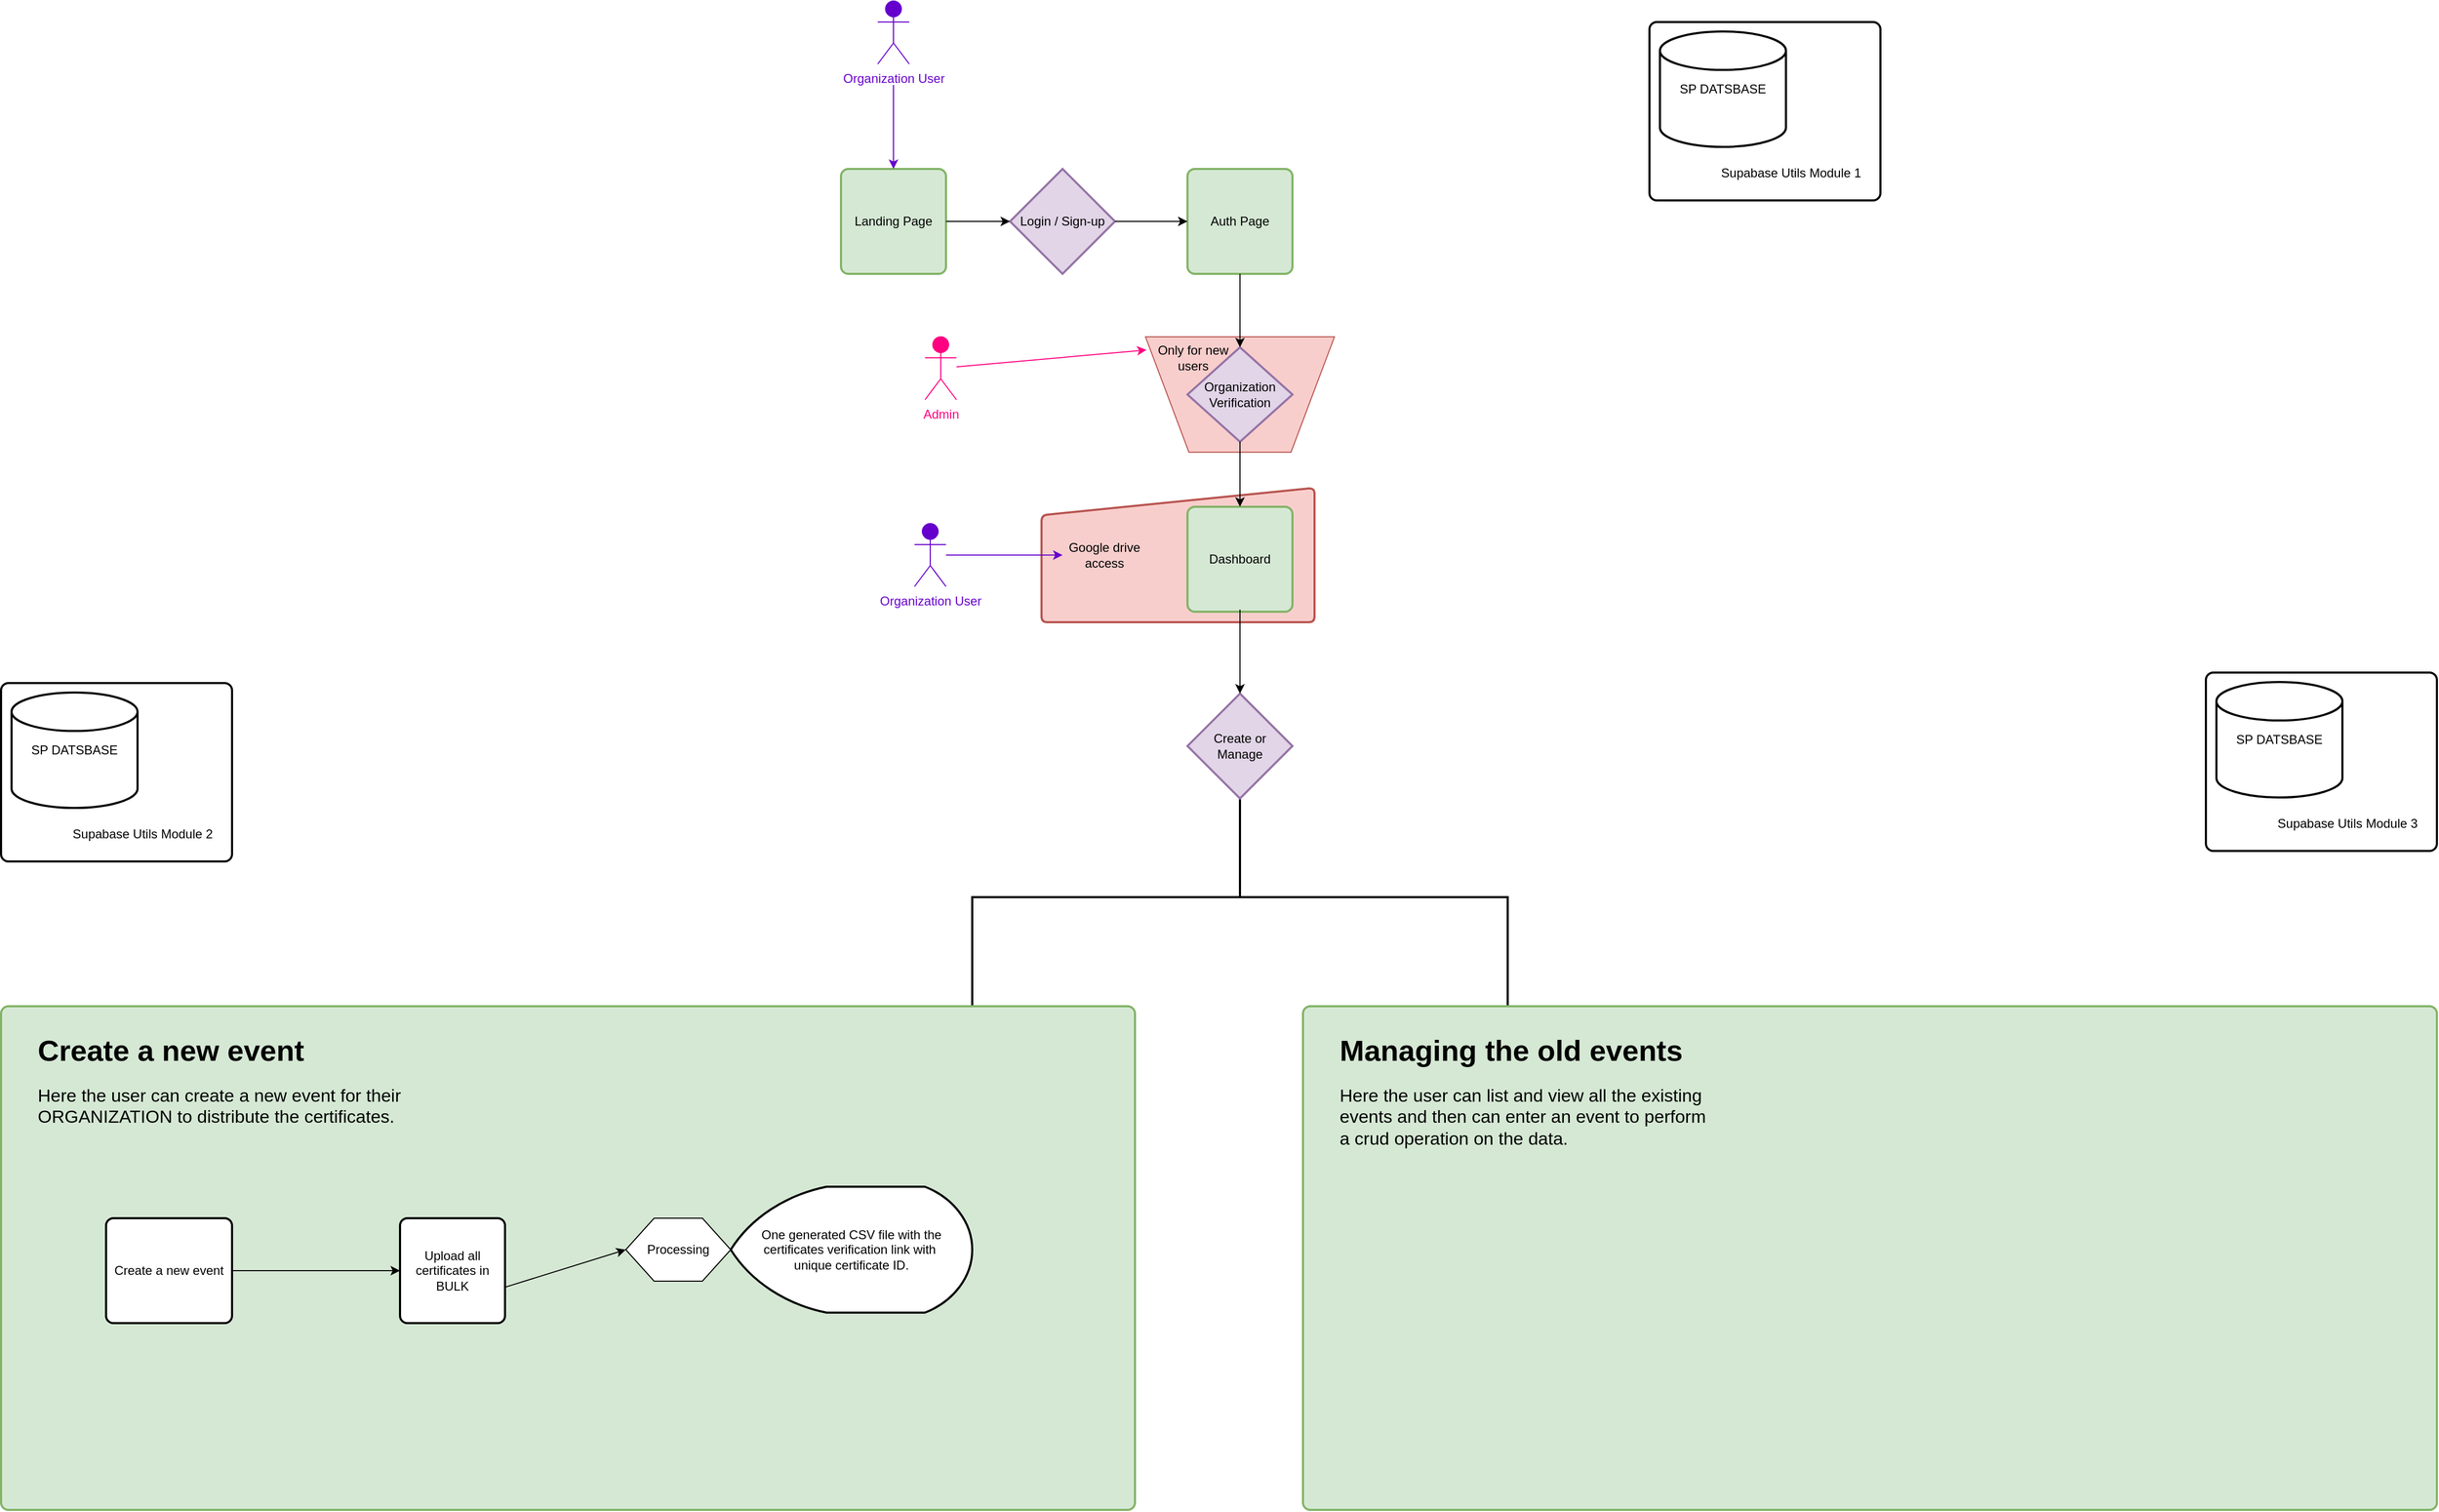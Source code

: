 <mxfile version="21.6.8" type="github">
  <diagram name="Page-1" id="26jy-_EbFpemDyZncVNP">
    <mxGraphModel dx="4080" dy="1773" grid="1" gridSize="10" guides="1" tooltips="1" connect="1" arrows="1" fold="1" page="1" pageScale="1" pageWidth="850" pageHeight="1100" math="0" shadow="0">
      <root>
        <mxCell id="0" />
        <mxCell id="1" parent="0" />
        <mxCell id="amVTXd0eAMOSNDRmJKCI-18" value="" style="rounded=1;whiteSpace=wrap;html=1;absoluteArcSize=1;arcSize=14;strokeWidth=2;" vertex="1" parent="1">
          <mxGeometry x="-720" y="840" width="220" height="170" as="geometry" />
        </mxCell>
        <mxCell id="amVTXd0eAMOSNDRmJKCI-4" value="" style="html=1;strokeWidth=2;shape=manualInput;whiteSpace=wrap;rounded=1;size=26;arcSize=11;fillColor=#f8cecc;strokeColor=#b85450;" vertex="1" parent="1">
          <mxGeometry x="271" y="654" width="260" height="128" as="geometry" />
        </mxCell>
        <mxCell id="l8xyqsgmn4kDfwOyuNhK-28" value="" style="verticalLabelPosition=middle;verticalAlign=middle;html=1;shape=trapezoid;perimeter=trapezoidPerimeter;whiteSpace=wrap;size=0.23;arcSize=10;flipV=1;labelPosition=center;align=center;fillColor=#f8cecc;strokeColor=#b85450;" parent="1" vertex="1">
          <mxGeometry x="370" y="510" width="180" height="110" as="geometry" />
        </mxCell>
        <mxCell id="l8xyqsgmn4kDfwOyuNhK-1" value="Landing Page" style="rounded=1;whiteSpace=wrap;html=1;absoluteArcSize=1;arcSize=14;strokeWidth=2;fillColor=#d5e8d4;strokeColor=#82b366;" parent="1" vertex="1">
          <mxGeometry x="80" y="350" width="100" height="100" as="geometry" />
        </mxCell>
        <mxCell id="l8xyqsgmn4kDfwOyuNhK-2" value="Auth Page" style="rounded=1;whiteSpace=wrap;html=1;absoluteArcSize=1;arcSize=14;strokeWidth=2;fillColor=#d5e8d4;strokeColor=#82b366;" parent="1" vertex="1">
          <mxGeometry x="410" y="350" width="100" height="100" as="geometry" />
        </mxCell>
        <mxCell id="l8xyqsgmn4kDfwOyuNhK-3" value="Dashboard" style="rounded=1;whiteSpace=wrap;html=1;absoluteArcSize=1;arcSize=14;strokeWidth=2;fillColor=#d5e8d4;strokeColor=#82b366;" parent="1" vertex="1">
          <mxGeometry x="410" y="672" width="100" height="100" as="geometry" />
        </mxCell>
        <mxCell id="l8xyqsgmn4kDfwOyuNhK-4" value="Login / Sign-up" style="strokeWidth=2;html=1;shape=mxgraph.flowchart.decision;whiteSpace=wrap;fillColor=#e1d5e7;strokeColor=#9673a6;" parent="1" vertex="1">
          <mxGeometry x="241" y="350" width="100" height="100" as="geometry" />
        </mxCell>
        <mxCell id="l8xyqsgmn4kDfwOyuNhK-8" value="" style="endArrow=classic;html=1;rounded=0;exitX=1;exitY=0.5;exitDx=0;exitDy=0;exitPerimeter=0;entryX=0;entryY=0.5;entryDx=0;entryDy=0;" parent="1" source="l8xyqsgmn4kDfwOyuNhK-4" target="l8xyqsgmn4kDfwOyuNhK-2" edge="1">
          <mxGeometry width="50" height="50" relative="1" as="geometry">
            <mxPoint x="450" y="430" as="sourcePoint" />
            <mxPoint x="500" y="380" as="targetPoint" />
          </mxGeometry>
        </mxCell>
        <mxCell id="l8xyqsgmn4kDfwOyuNhK-9" value="" style="endArrow=classic;html=1;rounded=0;entryX=0;entryY=0.5;entryDx=0;entryDy=0;entryPerimeter=0;" parent="1" source="l8xyqsgmn4kDfwOyuNhK-1" target="l8xyqsgmn4kDfwOyuNhK-4" edge="1">
          <mxGeometry width="50" height="50" relative="1" as="geometry">
            <mxPoint x="450" y="430" as="sourcePoint" />
            <mxPoint x="500" y="380" as="targetPoint" />
          </mxGeometry>
        </mxCell>
        <mxCell id="l8xyqsgmn4kDfwOyuNhK-11" value="Organization Verification" style="rhombus;whiteSpace=wrap;html=1;fillColor=#e1d5e7;strokeColor=#9673a6;shadow=0;strokeWidth=2;" parent="1" vertex="1">
          <mxGeometry x="410" y="520" width="100" height="90" as="geometry" />
        </mxCell>
        <mxCell id="l8xyqsgmn4kDfwOyuNhK-12" value="" style="endArrow=classic;html=1;rounded=0;entryX=0.5;entryY=0;entryDx=0;entryDy=0;exitX=0.5;exitY=1;exitDx=0;exitDy=0;" parent="1" source="l8xyqsgmn4kDfwOyuNhK-2" target="l8xyqsgmn4kDfwOyuNhK-11" edge="1">
          <mxGeometry width="50" height="50" relative="1" as="geometry">
            <mxPoint x="400" y="470" as="sourcePoint" />
            <mxPoint x="450" y="420" as="targetPoint" />
          </mxGeometry>
        </mxCell>
        <mxCell id="l8xyqsgmn4kDfwOyuNhK-13" value="" style="endArrow=classic;html=1;rounded=0;entryX=0.5;entryY=0;entryDx=0;entryDy=0;exitX=0.5;exitY=1;exitDx=0;exitDy=0;" parent="1" source="l8xyqsgmn4kDfwOyuNhK-11" target="l8xyqsgmn4kDfwOyuNhK-3" edge="1">
          <mxGeometry width="50" height="50" relative="1" as="geometry">
            <mxPoint x="470" y="550" as="sourcePoint" />
            <mxPoint x="520" y="500" as="targetPoint" />
          </mxGeometry>
        </mxCell>
        <mxCell id="l8xyqsgmn4kDfwOyuNhK-14" value="Organization User" style="shape=umlActor;verticalLabelPosition=bottom;verticalAlign=top;html=1;outlineConnect=0;fillColor=#6600CC;strokeColor=#6600CC;fontColor=#6600CC;labelBackgroundColor=default;" parent="1" vertex="1">
          <mxGeometry x="115" y="190" width="30" height="60" as="geometry" />
        </mxCell>
        <mxCell id="l8xyqsgmn4kDfwOyuNhK-15" value="" style="endArrow=classic;html=1;rounded=0;entryX=0.5;entryY=0;entryDx=0;entryDy=0;strokeColor=#6600CC;" parent="1" target="l8xyqsgmn4kDfwOyuNhK-1" edge="1">
          <mxGeometry width="50" height="50" relative="1" as="geometry">
            <mxPoint x="130" y="270" as="sourcePoint" />
            <mxPoint x="370" y="180" as="targetPoint" />
          </mxGeometry>
        </mxCell>
        <mxCell id="l8xyqsgmn4kDfwOyuNhK-18" value="" style="strokeWidth=2;html=1;shape=mxgraph.flowchart.annotation_2;align=left;labelPosition=right;pointerEvents=1;direction=south;" parent="1" vertex="1">
          <mxGeometry x="205" y="940" width="510" height="208" as="geometry" />
        </mxCell>
        <mxCell id="l8xyqsgmn4kDfwOyuNhK-19" value="" style="rounded=1;whiteSpace=wrap;html=1;absoluteArcSize=1;arcSize=14;strokeWidth=2;fillColor=#d5e8d4;strokeColor=#82b366;" parent="1" vertex="1">
          <mxGeometry x="-720" y="1148" width="1080" height="480" as="geometry" />
        </mxCell>
        <mxCell id="l8xyqsgmn4kDfwOyuNhK-20" value="" style="rounded=1;whiteSpace=wrap;html=1;absoluteArcSize=1;arcSize=14;strokeWidth=2;fillColor=#d5e8d4;strokeColor=#82b366;" parent="1" vertex="1">
          <mxGeometry x="520" y="1148" width="1080" height="480" as="geometry" />
        </mxCell>
        <mxCell id="l8xyqsgmn4kDfwOyuNhK-21" value="&lt;h1&gt;&lt;font style=&quot;font-size: 28px;&quot;&gt;Managing the old events&lt;/font&gt;&lt;/h1&gt;&lt;p&gt;&lt;font style=&quot;font-size: 17px;&quot;&gt;Here the user can list and view all the existing events and then can enter an event to perform a crud operation on the data.&lt;/font&gt;&lt;/p&gt;" style="text;html=1;strokeColor=none;fillColor=none;spacing=5;spacingTop=-20;whiteSpace=wrap;overflow=hidden;rounded=0;" parent="1" vertex="1">
          <mxGeometry x="550" y="1168" width="360" height="122" as="geometry" />
        </mxCell>
        <mxCell id="l8xyqsgmn4kDfwOyuNhK-22" value="&lt;h1&gt;&lt;font style=&quot;font-size: 28px;&quot;&gt;Create a new event&lt;/font&gt;&lt;/h1&gt;&lt;p&gt;&lt;font style=&quot;font-size: 17px;&quot;&gt;Here the user can create a new event for their ORGANIZATION to distribute the certificates.&lt;/font&gt;&lt;/p&gt;" style="text;html=1;strokeColor=none;fillColor=none;spacing=5;spacingTop=-20;whiteSpace=wrap;overflow=hidden;rounded=0;" parent="1" vertex="1">
          <mxGeometry x="-690" y="1168" width="360" height="102" as="geometry" />
        </mxCell>
        <mxCell id="l8xyqsgmn4kDfwOyuNhK-24" value="&lt;font style=&quot;font-size: 12px;&quot;&gt;Create or&lt;br&gt;Manage&lt;/font&gt;" style="strokeWidth=2;html=1;shape=mxgraph.flowchart.decision;whiteSpace=wrap;fillColor=#e1d5e7;strokeColor=#9673a6;" parent="1" vertex="1">
          <mxGeometry x="410" y="850" width="100" height="100" as="geometry" />
        </mxCell>
        <mxCell id="l8xyqsgmn4kDfwOyuNhK-27" value="" style="endArrow=classic;html=1;rounded=0;entryX=0.5;entryY=0;entryDx=0;entryDy=0;entryPerimeter=0;" parent="1" target="l8xyqsgmn4kDfwOyuNhK-24" edge="1">
          <mxGeometry width="50" height="50" relative="1" as="geometry">
            <mxPoint x="460" y="770" as="sourcePoint" />
            <mxPoint x="470" y="682" as="targetPoint" />
          </mxGeometry>
        </mxCell>
        <mxCell id="amVTXd0eAMOSNDRmJKCI-2" value="Only for new users" style="text;html=1;strokeColor=none;fillColor=none;align=center;verticalAlign=middle;whiteSpace=wrap;rounded=0;" vertex="1" parent="1">
          <mxGeometry x="371" y="515" width="89" height="30" as="geometry" />
        </mxCell>
        <mxCell id="amVTXd0eAMOSNDRmJKCI-5" value="Google drive access" style="text;html=1;strokeColor=none;fillColor=none;align=center;verticalAlign=middle;whiteSpace=wrap;rounded=0;" vertex="1" parent="1">
          <mxGeometry x="291" y="703" width="80" height="30" as="geometry" />
        </mxCell>
        <mxCell id="amVTXd0eAMOSNDRmJKCI-8" value="Organization User" style="shape=umlActor;verticalLabelPosition=bottom;verticalAlign=top;html=1;outlineConnect=0;fillColor=#6600CC;strokeColor=#6600CC;fontColor=#6600CC;labelBackgroundColor=default;" vertex="1" parent="1">
          <mxGeometry x="150" y="688" width="30" height="60" as="geometry" />
        </mxCell>
        <mxCell id="amVTXd0eAMOSNDRmJKCI-9" value="" style="endArrow=classic;html=1;rounded=0;strokeColor=#6600CC;" edge="1" parent="1" source="amVTXd0eAMOSNDRmJKCI-8" target="amVTXd0eAMOSNDRmJKCI-5">
          <mxGeometry width="50" height="50" relative="1" as="geometry">
            <mxPoint x="290" y="810" as="sourcePoint" />
            <mxPoint x="340" y="760" as="targetPoint" />
          </mxGeometry>
        </mxCell>
        <mxCell id="amVTXd0eAMOSNDRmJKCI-10" value="Admin" style="shape=umlActor;verticalLabelPosition=bottom;verticalAlign=top;html=1;outlineConnect=0;fillColor=#FF0080;strokeColor=#FF0080;fontColor=#FF0080;labelBackgroundColor=default;" vertex="1" parent="1">
          <mxGeometry x="160" y="510" width="30" height="60" as="geometry" />
        </mxCell>
        <mxCell id="amVTXd0eAMOSNDRmJKCI-14" value="" style="endArrow=classic;html=1;rounded=0;entryX=0;entryY=0.25;entryDx=0;entryDy=0;strokeColor=#FF0080;" edge="1" parent="1" source="amVTXd0eAMOSNDRmJKCI-10" target="amVTXd0eAMOSNDRmJKCI-2">
          <mxGeometry width="50" height="50" relative="1" as="geometry">
            <mxPoint x="420" y="450" as="sourcePoint" />
            <mxPoint x="400" y="530" as="targetPoint" />
          </mxGeometry>
        </mxCell>
        <mxCell id="amVTXd0eAMOSNDRmJKCI-16" value="Create a new event" style="rounded=1;whiteSpace=wrap;html=1;absoluteArcSize=1;arcSize=14;strokeWidth=2;" vertex="1" parent="1">
          <mxGeometry x="-620" y="1350" width="120" height="100" as="geometry" />
        </mxCell>
        <mxCell id="amVTXd0eAMOSNDRmJKCI-17" value="SP DATSBASE" style="strokeWidth=2;html=1;shape=mxgraph.flowchart.database;whiteSpace=wrap;" vertex="1" parent="1">
          <mxGeometry x="-710" y="849" width="120" height="110" as="geometry" />
        </mxCell>
        <mxCell id="amVTXd0eAMOSNDRmJKCI-19" value="Supabase Utils Module 2" style="text;html=1;strokeColor=none;fillColor=none;align=center;verticalAlign=middle;whiteSpace=wrap;rounded=0;" vertex="1" parent="1">
          <mxGeometry x="-660" y="969" width="150" height="30" as="geometry" />
        </mxCell>
        <mxCell id="amVTXd0eAMOSNDRmJKCI-20" value="Upload all certificates in BULK" style="rounded=1;whiteSpace=wrap;html=1;absoluteArcSize=1;arcSize=14;strokeWidth=2;" vertex="1" parent="1">
          <mxGeometry x="-340" y="1350" width="100" height="100" as="geometry" />
        </mxCell>
        <mxCell id="amVTXd0eAMOSNDRmJKCI-22" value="One generated CSV file with the certificates verification link with&amp;nbsp;&lt;br&gt;unique certificate ID." style="strokeWidth=2;html=1;shape=mxgraph.flowchart.display;whiteSpace=wrap;" vertex="1" parent="1">
          <mxGeometry x="-25" y="1320" width="230" height="120" as="geometry" />
        </mxCell>
        <mxCell id="amVTXd0eAMOSNDRmJKCI-24" value="" style="verticalLabelPosition=bottom;verticalAlign=top;html=1;shape=hexagon;perimeter=hexagonPerimeter2;arcSize=6;size=0.27;" vertex="1" parent="1">
          <mxGeometry x="-125" y="1350" width="100" height="60" as="geometry" />
        </mxCell>
        <mxCell id="amVTXd0eAMOSNDRmJKCI-25" value="Processing" style="text;html=1;strokeColor=none;fillColor=none;align=center;verticalAlign=middle;whiteSpace=wrap;rounded=0;" vertex="1" parent="1">
          <mxGeometry x="-105" y="1365" width="60" height="30" as="geometry" />
        </mxCell>
        <mxCell id="amVTXd0eAMOSNDRmJKCI-26" value="" style="endArrow=classic;html=1;rounded=0;entryX=0;entryY=0.5;entryDx=0;entryDy=0;" edge="1" parent="1" source="amVTXd0eAMOSNDRmJKCI-16" target="amVTXd0eAMOSNDRmJKCI-20">
          <mxGeometry width="50" height="50" relative="1" as="geometry">
            <mxPoint x="-260" y="1420" as="sourcePoint" />
            <mxPoint x="-210" y="1370" as="targetPoint" />
          </mxGeometry>
        </mxCell>
        <mxCell id="amVTXd0eAMOSNDRmJKCI-27" value="" style="endArrow=classic;html=1;rounded=0;entryX=0;entryY=0.5;entryDx=0;entryDy=0;exitX=0.999;exitY=0.658;exitDx=0;exitDy=0;exitPerimeter=0;" edge="1" parent="1" source="amVTXd0eAMOSNDRmJKCI-20" target="amVTXd0eAMOSNDRmJKCI-24">
          <mxGeometry width="50" height="50" relative="1" as="geometry">
            <mxPoint x="-490" y="1410" as="sourcePoint" />
            <mxPoint x="-330" y="1410" as="targetPoint" />
          </mxGeometry>
        </mxCell>
        <mxCell id="amVTXd0eAMOSNDRmJKCI-28" value="" style="rounded=1;whiteSpace=wrap;html=1;absoluteArcSize=1;arcSize=14;strokeWidth=2;" vertex="1" parent="1">
          <mxGeometry x="1380" y="830" width="220" height="170" as="geometry" />
        </mxCell>
        <mxCell id="amVTXd0eAMOSNDRmJKCI-29" value="SP DATSBASE" style="strokeWidth=2;html=1;shape=mxgraph.flowchart.database;whiteSpace=wrap;" vertex="1" parent="1">
          <mxGeometry x="1390" y="839" width="120" height="110" as="geometry" />
        </mxCell>
        <mxCell id="amVTXd0eAMOSNDRmJKCI-30" value="Supabase Utils Module 3" style="text;html=1;strokeColor=none;fillColor=none;align=center;verticalAlign=middle;whiteSpace=wrap;rounded=0;" vertex="1" parent="1">
          <mxGeometry x="1440" y="959" width="150" height="30" as="geometry" />
        </mxCell>
        <mxCell id="amVTXd0eAMOSNDRmJKCI-31" value="" style="rounded=1;whiteSpace=wrap;html=1;absoluteArcSize=1;arcSize=14;strokeWidth=2;" vertex="1" parent="1">
          <mxGeometry x="850" y="210" width="220" height="170" as="geometry" />
        </mxCell>
        <mxCell id="amVTXd0eAMOSNDRmJKCI-32" value="SP DATSBASE" style="strokeWidth=2;html=1;shape=mxgraph.flowchart.database;whiteSpace=wrap;" vertex="1" parent="1">
          <mxGeometry x="860" y="219" width="120" height="110" as="geometry" />
        </mxCell>
        <mxCell id="amVTXd0eAMOSNDRmJKCI-33" value="Supabase Utils Module 1" style="text;html=1;strokeColor=none;fillColor=none;align=center;verticalAlign=middle;whiteSpace=wrap;rounded=0;" vertex="1" parent="1">
          <mxGeometry x="910" y="339" width="150" height="30" as="geometry" />
        </mxCell>
      </root>
    </mxGraphModel>
  </diagram>
</mxfile>
